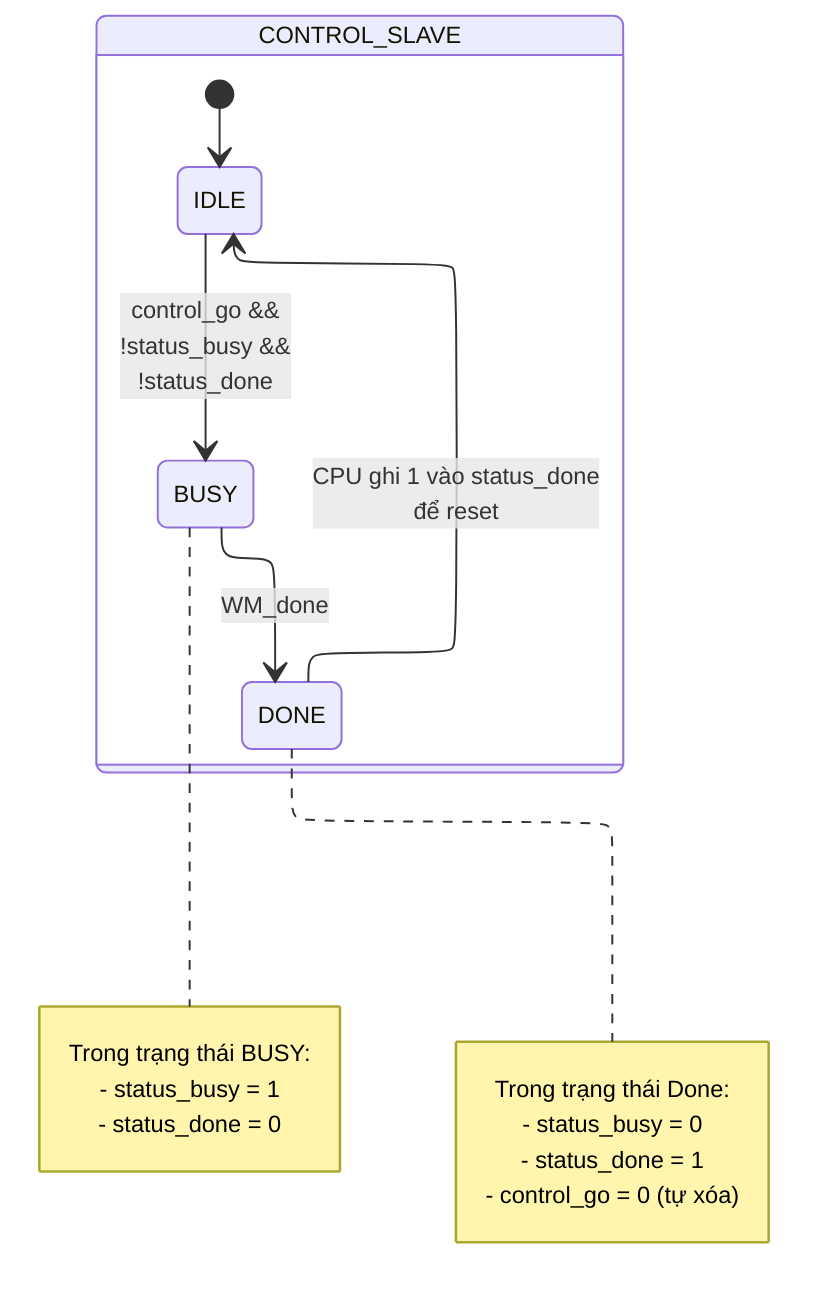 ---
config:
  layout: elk
  darkMode: false
  theme: default
  themeVariables:
    fontSize: 12px  # Adjust this value as needed
---
stateDiagram-v2
    direction TB
    %% CONTROL_SLAVE STATE TRACKING
    state "CONTROL_SLAVE" as CS {
        direction LR
        
        [*] --> CS_IDLE

        state "IDLE" as CS_IDLE
        state "BUSY" as CS_BUSY
        state "DONE" as CS_DONE
        
        CS_IDLE --> CS_BUSY: control_go &&<br>!status_busy && <br>!status_done
        CS_BUSY --> CS_DONE: WM_done
        CS_DONE --> CS_IDLE: CPU ghi 1 vào status_done<br>để reset
        
        note right of CS_BUSY
          Trong trạng thái BUSY:
          - status_busy = 1
          - status_done = 0
        end note
        
        note right of CS_DONE
          Trong trạng thái Done:
          - status_busy = 0
          - status_done = 1
          - control_go = 0 (tự xóa)
        end note
    }